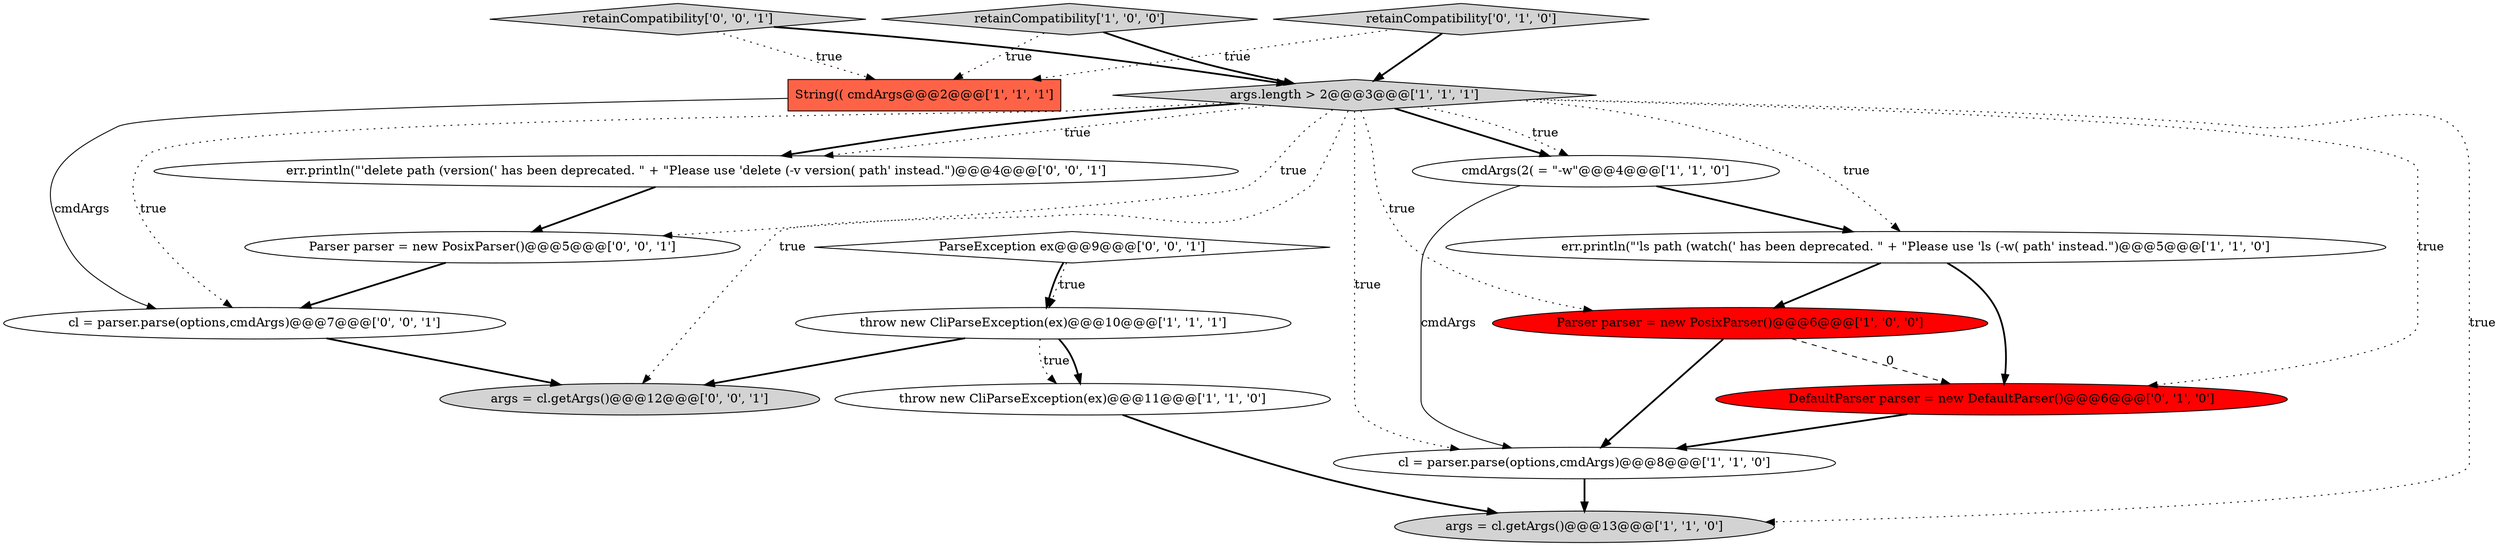 digraph {
0 [style = filled, label = "String(( cmdArgs@@@2@@@['1', '1', '1']", fillcolor = tomato, shape = box image = "AAA0AAABBB1BBB"];
17 [style = filled, label = "cl = parser.parse(options,cmdArgs)@@@7@@@['0', '0', '1']", fillcolor = white, shape = ellipse image = "AAA0AAABBB3BBB"];
6 [style = filled, label = "err.println(\"'ls path (watch(' has been deprecated. \" + \"Please use 'ls (-w( path' instead.\")@@@5@@@['1', '1', '0']", fillcolor = white, shape = ellipse image = "AAA0AAABBB1BBB"];
15 [style = filled, label = "err.println(\"'delete path (version(' has been deprecated. \" + \"Please use 'delete (-v version( path' instead.\")@@@4@@@['0', '0', '1']", fillcolor = white, shape = ellipse image = "AAA0AAABBB3BBB"];
3 [style = filled, label = "cl = parser.parse(options,cmdArgs)@@@8@@@['1', '1', '0']", fillcolor = white, shape = ellipse image = "AAA0AAABBB1BBB"];
1 [style = filled, label = "throw new CliParseException(ex)@@@11@@@['1', '1', '0']", fillcolor = white, shape = ellipse image = "AAA0AAABBB1BBB"];
8 [style = filled, label = "args = cl.getArgs()@@@13@@@['1', '1', '0']", fillcolor = lightgray, shape = ellipse image = "AAA0AAABBB1BBB"];
10 [style = filled, label = "retainCompatibility['0', '1', '0']", fillcolor = lightgray, shape = diamond image = "AAA0AAABBB2BBB"];
5 [style = filled, label = "throw new CliParseException(ex)@@@10@@@['1', '1', '1']", fillcolor = white, shape = ellipse image = "AAA0AAABBB1BBB"];
16 [style = filled, label = "retainCompatibility['0', '0', '1']", fillcolor = lightgray, shape = diamond image = "AAA0AAABBB3BBB"];
12 [style = filled, label = "Parser parser = new PosixParser()@@@5@@@['0', '0', '1']", fillcolor = white, shape = ellipse image = "AAA0AAABBB3BBB"];
2 [style = filled, label = "cmdArgs(2( = \"-w\"@@@4@@@['1', '1', '0']", fillcolor = white, shape = ellipse image = "AAA0AAABBB1BBB"];
7 [style = filled, label = "args.length > 2@@@3@@@['1', '1', '1']", fillcolor = lightgray, shape = diamond image = "AAA0AAABBB1BBB"];
9 [style = filled, label = "retainCompatibility['1', '0', '0']", fillcolor = lightgray, shape = diamond image = "AAA0AAABBB1BBB"];
4 [style = filled, label = "Parser parser = new PosixParser()@@@6@@@['1', '0', '0']", fillcolor = red, shape = ellipse image = "AAA1AAABBB1BBB"];
14 [style = filled, label = "ParseException ex@@@9@@@['0', '0', '1']", fillcolor = white, shape = diamond image = "AAA0AAABBB3BBB"];
11 [style = filled, label = "DefaultParser parser = new DefaultParser()@@@6@@@['0', '1', '0']", fillcolor = red, shape = ellipse image = "AAA1AAABBB2BBB"];
13 [style = filled, label = "args = cl.getArgs()@@@12@@@['0', '0', '1']", fillcolor = lightgray, shape = ellipse image = "AAA0AAABBB3BBB"];
7->2 [style = dotted, label="true"];
4->3 [style = bold, label=""];
7->6 [style = dotted, label="true"];
9->0 [style = dotted, label="true"];
1->8 [style = bold, label=""];
2->6 [style = bold, label=""];
7->13 [style = dotted, label="true"];
5->1 [style = dotted, label="true"];
12->17 [style = bold, label=""];
16->7 [style = bold, label=""];
9->7 [style = bold, label=""];
7->15 [style = dotted, label="true"];
10->7 [style = bold, label=""];
7->12 [style = dotted, label="true"];
2->3 [style = solid, label="cmdArgs"];
6->4 [style = bold, label=""];
5->1 [style = bold, label=""];
14->5 [style = dotted, label="true"];
7->11 [style = dotted, label="true"];
16->0 [style = dotted, label="true"];
11->3 [style = bold, label=""];
7->3 [style = dotted, label="true"];
7->2 [style = bold, label=""];
3->8 [style = bold, label=""];
6->11 [style = bold, label=""];
5->13 [style = bold, label=""];
7->4 [style = dotted, label="true"];
10->0 [style = dotted, label="true"];
7->15 [style = bold, label=""];
15->12 [style = bold, label=""];
17->13 [style = bold, label=""];
4->11 [style = dashed, label="0"];
0->17 [style = solid, label="cmdArgs"];
7->8 [style = dotted, label="true"];
7->17 [style = dotted, label="true"];
14->5 [style = bold, label=""];
}
